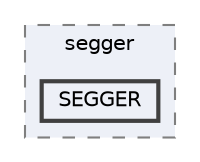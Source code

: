 digraph "build/modules/segger/CMakeFiles/modules__segger.dir/home/rt/ncs/modules/debug/segger/SEGGER"
{
 // LATEX_PDF_SIZE
  bgcolor="transparent";
  edge [fontname=Helvetica,fontsize=10,labelfontname=Helvetica,labelfontsize=10];
  node [fontname=Helvetica,fontsize=10,shape=box,height=0.2,width=0.4];
  compound=true
  subgraph clusterdir_cfa76dbe0896e231f043d8f572062407 {
    graph [ bgcolor="#edf0f7", pencolor="grey50", label="segger", fontname=Helvetica,fontsize=10 style="filled,dashed", URL="dir_cfa76dbe0896e231f043d8f572062407.html",tooltip=""]
  dir_fd87c437719c85fe508e32a37e5a37c0 [label="SEGGER", fillcolor="#edf0f7", color="grey25", style="filled,bold", URL="dir_fd87c437719c85fe508e32a37e5a37c0.html",tooltip=""];
  }
}
